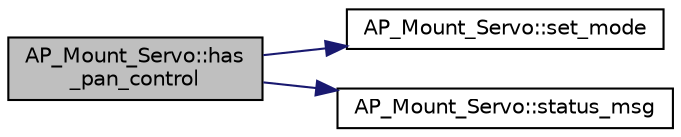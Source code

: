 digraph "AP_Mount_Servo::has_pan_control"
{
 // INTERACTIVE_SVG=YES
  edge [fontname="Helvetica",fontsize="10",labelfontname="Helvetica",labelfontsize="10"];
  node [fontname="Helvetica",fontsize="10",shape=record];
  rankdir="LR";
  Node1 [label="AP_Mount_Servo::has\l_pan_control",height=0.2,width=0.4,color="black", fillcolor="grey75", style="filled", fontcolor="black"];
  Node1 -> Node2 [color="midnightblue",fontsize="10",style="solid",fontname="Helvetica"];
  Node2 [label="AP_Mount_Servo::set_mode",height=0.2,width=0.4,color="black", fillcolor="white", style="filled",URL="$classAP__Mount__Servo.html#a6fb224322990fb4c6b44e32a24f54052"];
  Node1 -> Node3 [color="midnightblue",fontsize="10",style="solid",fontname="Helvetica"];
  Node3 [label="AP_Mount_Servo::status_msg",height=0.2,width=0.4,color="black", fillcolor="white", style="filled",URL="$classAP__Mount__Servo.html#a4a1413c1bda0e163ad97bb97cdfc8ec6"];
}
